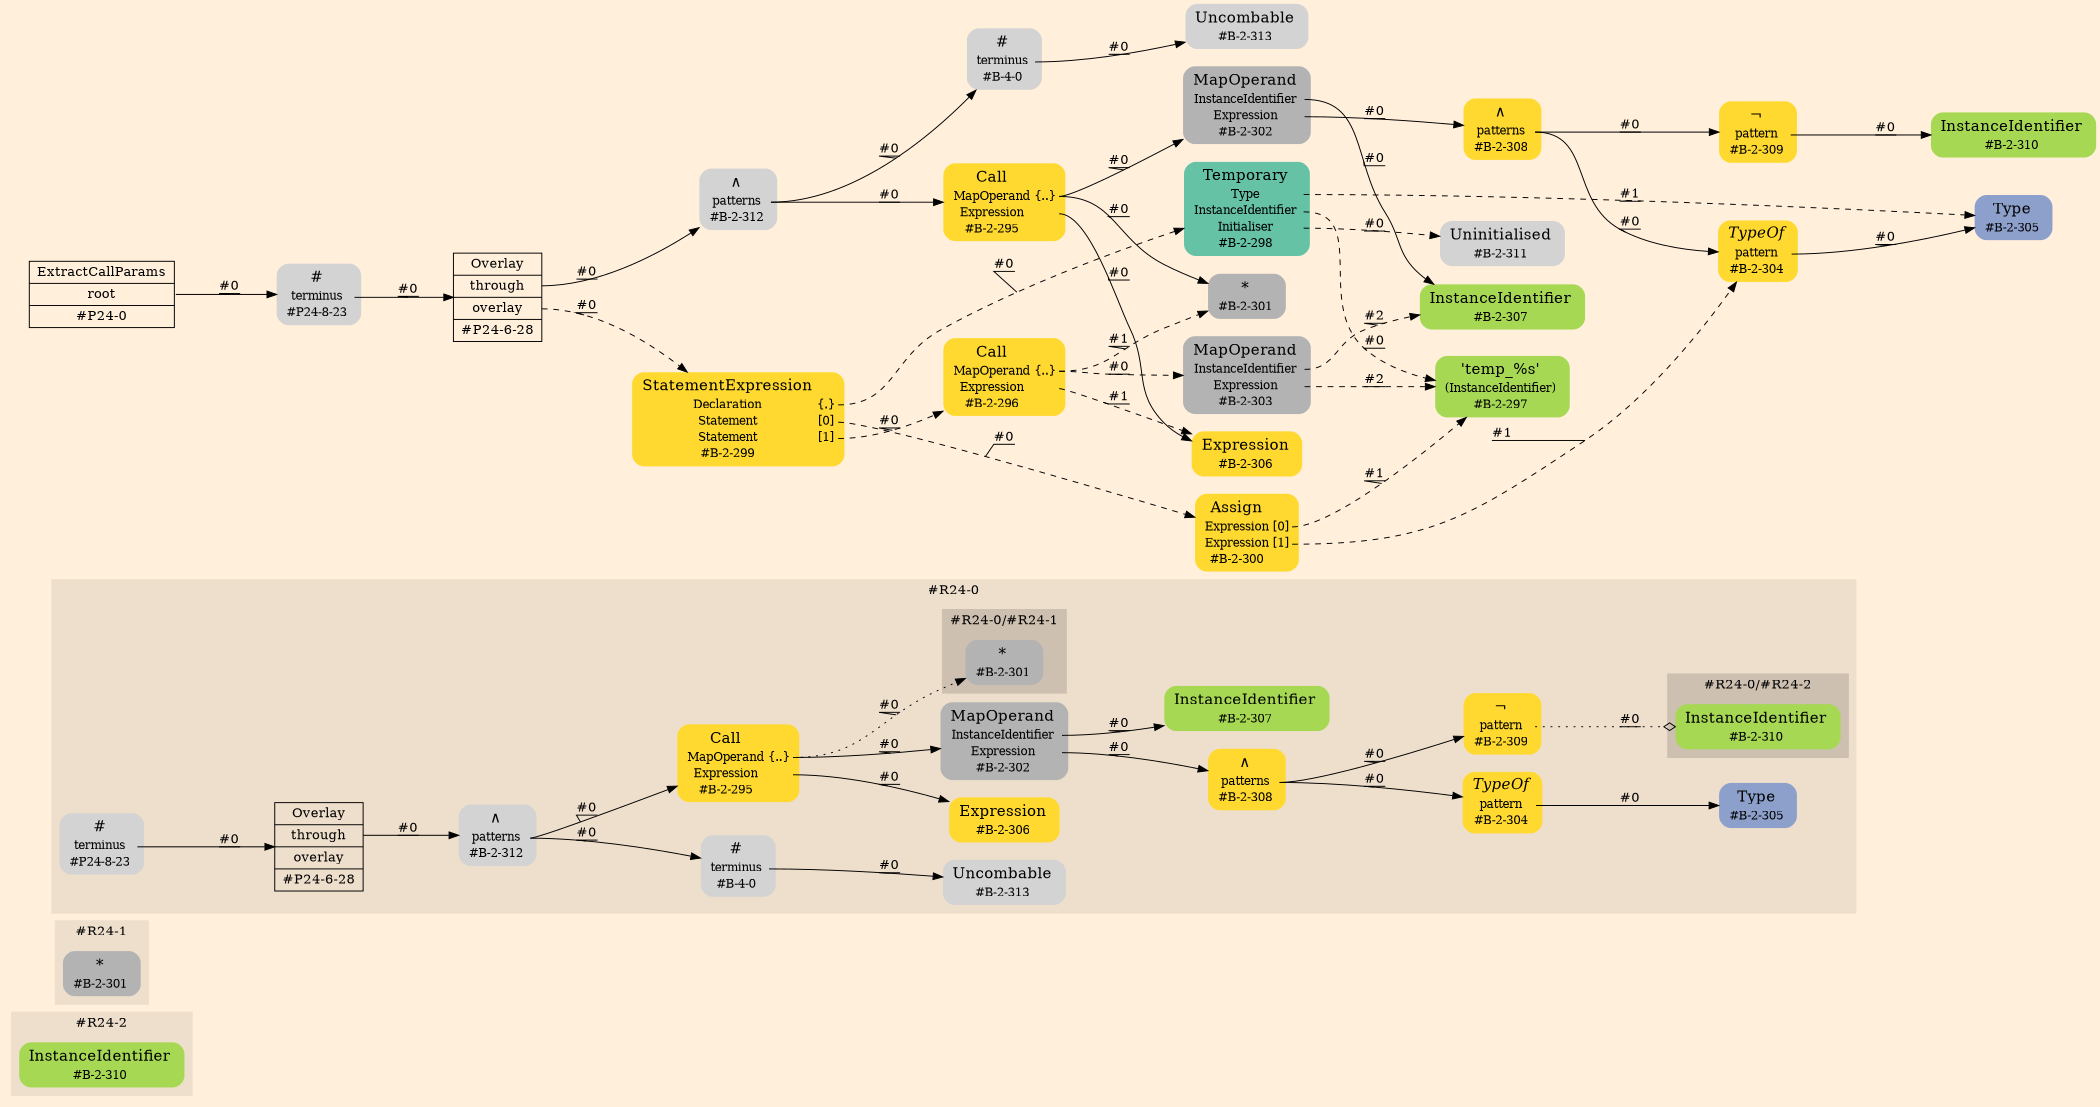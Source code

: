 digraph Inferno {
graph [
    rankdir = "LR"
    ranksep = 1.0
    size = "14,20"
    bgcolor = antiquewhite1
    color = black
    fontcolor = black
];
node [
];
// -------------------- figure #R24-2 --------------------
subgraph "cluster#R24-2" {
    label = "#R24-2"
    style = "filled"
    color = antiquewhite2
    "#R24-2/#B-2-310" [
        shape = "plaintext"
        fillcolor = "/set28/5"
        label = <<TABLE BORDER="0" CELLBORDER="0" CELLSPACING="0">
         <TR><TD><FONT POINT-SIZE="16.0">InstanceIdentifier</FONT></TD><TD></TD></TR>
         <TR><TD>#B-2-310</TD><TD PORT="port0"></TD></TR>
        </TABLE>>
        style = "rounded,filled"
        fontsize = "12"
    ];
    
}


// -------------------- figure #R24-1 --------------------
subgraph "cluster#R24-1" {
    label = "#R24-1"
    style = "filled"
    color = antiquewhite2
    "#R24-1/#B-2-301" [
        shape = "plaintext"
        fillcolor = "/set28/8"
        label = <<TABLE BORDER="0" CELLBORDER="0" CELLSPACING="0">
         <TR><TD><FONT POINT-SIZE="16.0">*</FONT></TD><TD></TD></TR>
         <TR><TD>#B-2-301</TD><TD PORT="port0"></TD></TR>
        </TABLE>>
        style = "rounded,filled"
        fontsize = "12"
    ];
    
}


// -------------------- figure #R24-0 --------------------
subgraph "cluster#R24-0" {
    label = "#R24-0"
    style = "filled"
    color = antiquewhite2
    "#R24-0/#B-4-0" [
        shape = "plaintext"
        label = <<TABLE BORDER="0" CELLBORDER="0" CELLSPACING="0">
         <TR><TD><FONT POINT-SIZE="16.0">#</FONT></TD><TD></TD></TR>
         <TR><TD>terminus</TD><TD PORT="port0"></TD></TR>
         <TR><TD>#B-4-0</TD><TD PORT="port1"></TD></TR>
        </TABLE>>
        style = "rounded,filled"
        fontsize = "12"
    ];
    
    "#R24-0/#B-2-313" [
        shape = "plaintext"
        label = <<TABLE BORDER="0" CELLBORDER="0" CELLSPACING="0">
         <TR><TD><FONT POINT-SIZE="16.0">Uncombable</FONT></TD><TD></TD></TR>
         <TR><TD>#B-2-313</TD><TD PORT="port0"></TD></TR>
        </TABLE>>
        style = "rounded,filled"
        fontsize = "12"
    ];
    
    "#R24-0/#B-2-306" [
        shape = "plaintext"
        fillcolor = "/set28/6"
        label = <<TABLE BORDER="0" CELLBORDER="0" CELLSPACING="0">
         <TR><TD><FONT POINT-SIZE="16.0">Expression</FONT></TD><TD></TD></TR>
         <TR><TD>#B-2-306</TD><TD PORT="port0"></TD></TR>
        </TABLE>>
        style = "rounded,filled"
        fontsize = "12"
    ];
    
    "#R24-0/#P24-6-28" [
        shape = "record"
        fillcolor = antiquewhite2
        label = "<fixed> Overlay | <port0> through | <port1> overlay | <port2> #P24-6-28"
        style = "filled"
        fontsize = "14"
        color = black
        fontcolor = black
    ];
    
    "#R24-0/#B-2-295" [
        shape = "plaintext"
        fillcolor = "/set28/6"
        label = <<TABLE BORDER="0" CELLBORDER="0" CELLSPACING="0">
         <TR><TD><FONT POINT-SIZE="16.0">Call</FONT></TD><TD></TD></TR>
         <TR><TD>MapOperand</TD><TD PORT="port0">{..}</TD></TR>
         <TR><TD>Expression</TD><TD PORT="port1"></TD></TR>
         <TR><TD>#B-2-295</TD><TD PORT="port2"></TD></TR>
        </TABLE>>
        style = "rounded,filled"
        fontsize = "12"
    ];
    
    "#R24-0/#B-2-312" [
        shape = "plaintext"
        label = <<TABLE BORDER="0" CELLBORDER="0" CELLSPACING="0">
         <TR><TD><FONT POINT-SIZE="16.0">∧</FONT></TD><TD></TD></TR>
         <TR><TD>patterns</TD><TD PORT="port0"></TD></TR>
         <TR><TD>#B-2-312</TD><TD PORT="port1"></TD></TR>
        </TABLE>>
        style = "rounded,filled"
        fontsize = "12"
    ];
    
    "#R24-0/#B-2-307" [
        shape = "plaintext"
        fillcolor = "/set28/5"
        label = <<TABLE BORDER="0" CELLBORDER="0" CELLSPACING="0">
         <TR><TD><FONT POINT-SIZE="16.0">InstanceIdentifier</FONT></TD><TD></TD></TR>
         <TR><TD>#B-2-307</TD><TD PORT="port0"></TD></TR>
        </TABLE>>
        style = "rounded,filled"
        fontsize = "12"
    ];
    
    "#R24-0/#B-2-302" [
        shape = "plaintext"
        fillcolor = "/set28/8"
        label = <<TABLE BORDER="0" CELLBORDER="0" CELLSPACING="0">
         <TR><TD><FONT POINT-SIZE="16.0">MapOperand</FONT></TD><TD></TD></TR>
         <TR><TD>InstanceIdentifier</TD><TD PORT="port0"></TD></TR>
         <TR><TD>Expression</TD><TD PORT="port1"></TD></TR>
         <TR><TD>#B-2-302</TD><TD PORT="port2"></TD></TR>
        </TABLE>>
        style = "rounded,filled"
        fontsize = "12"
    ];
    
    "#R24-0/#B-2-308" [
        shape = "plaintext"
        fillcolor = "/set28/6"
        label = <<TABLE BORDER="0" CELLBORDER="0" CELLSPACING="0">
         <TR><TD><FONT POINT-SIZE="16.0">∧</FONT></TD><TD></TD></TR>
         <TR><TD>patterns</TD><TD PORT="port0"></TD></TR>
         <TR><TD>#B-2-308</TD><TD PORT="port1"></TD></TR>
        </TABLE>>
        style = "rounded,filled"
        fontsize = "12"
    ];
    
    "#R24-0/#B-2-305" [
        shape = "plaintext"
        fillcolor = "/set28/3"
        label = <<TABLE BORDER="0" CELLBORDER="0" CELLSPACING="0">
         <TR><TD><FONT POINT-SIZE="16.0">Type</FONT></TD><TD></TD></TR>
         <TR><TD>#B-2-305</TD><TD PORT="port0"></TD></TR>
        </TABLE>>
        style = "rounded,filled"
        fontsize = "12"
    ];
    
    "#R24-0/#P24-8-23" [
        shape = "plaintext"
        label = <<TABLE BORDER="0" CELLBORDER="0" CELLSPACING="0">
         <TR><TD><FONT POINT-SIZE="16.0">#</FONT></TD><TD></TD></TR>
         <TR><TD>terminus</TD><TD PORT="port0"></TD></TR>
         <TR><TD>#P24-8-23</TD><TD PORT="port1"></TD></TR>
        </TABLE>>
        style = "rounded,filled"
        fontsize = "12"
    ];
    
    "#R24-0/#B-2-304" [
        shape = "plaintext"
        fillcolor = "/set28/6"
        label = <<TABLE BORDER="0" CELLBORDER="0" CELLSPACING="0">
         <TR><TD><FONT POINT-SIZE="16.0"><I>TypeOf</I></FONT></TD><TD></TD></TR>
         <TR><TD>pattern</TD><TD PORT="port0"></TD></TR>
         <TR><TD>#B-2-304</TD><TD PORT="port1"></TD></TR>
        </TABLE>>
        style = "rounded,filled"
        fontsize = "12"
    ];
    
    "#R24-0/#B-2-309" [
        shape = "plaintext"
        fillcolor = "/set28/6"
        label = <<TABLE BORDER="0" CELLBORDER="0" CELLSPACING="0">
         <TR><TD><FONT POINT-SIZE="16.0">¬</FONT></TD><TD></TD></TR>
         <TR><TD>pattern</TD><TD PORT="port0"></TD></TR>
         <TR><TD>#B-2-309</TD><TD PORT="port1"></TD></TR>
        </TABLE>>
        style = "rounded,filled"
        fontsize = "12"
    ];
    
    subgraph "cluster#R24-0/#R24-1" {
        label = "#R24-0/#R24-1"
        style = "filled"
        color = antiquewhite3
        "#R24-0/#0/#B-2-301" [
            shape = "plaintext"
            fillcolor = "/set28/8"
            label = <<TABLE BORDER="0" CELLBORDER="0" CELLSPACING="0">
             <TR><TD><FONT POINT-SIZE="16.0">*</FONT></TD><TD></TD></TR>
             <TR><TD>#B-2-301</TD><TD PORT="port0"></TD></TR>
            </TABLE>>
            style = "rounded,filled"
            fontsize = "12"
        ];
        
    }
    
    subgraph "cluster#R24-0/#R24-2" {
        label = "#R24-0/#R24-2"
        style = "filled"
        color = antiquewhite3
        "#R24-0/#0/#B-2-310" [
            shape = "plaintext"
            fillcolor = "/set28/5"
            label = <<TABLE BORDER="0" CELLBORDER="0" CELLSPACING="0">
             <TR><TD><FONT POINT-SIZE="16.0">InstanceIdentifier</FONT></TD><TD></TD></TR>
             <TR><TD>#B-2-310</TD><TD PORT="port0"></TD></TR>
            </TABLE>>
            style = "rounded,filled"
            fontsize = "12"
        ];
        
    }
    
}


// -------------------- transformation figure --------------------
"CR#P24-0" [
    shape = "record"
    fillcolor = antiquewhite1
    label = "<fixed> ExtractCallParams | <port0> root | <port1> #P24-0"
    style = "filled"
    fontsize = "14"
    color = black
    fontcolor = black
];

"#P24-8-23" [
    shape = "plaintext"
    label = <<TABLE BORDER="0" CELLBORDER="0" CELLSPACING="0">
     <TR><TD><FONT POINT-SIZE="16.0">#</FONT></TD><TD></TD></TR>
     <TR><TD>terminus</TD><TD PORT="port0"></TD></TR>
     <TR><TD>#P24-8-23</TD><TD PORT="port1"></TD></TR>
    </TABLE>>
    style = "rounded,filled"
    fontsize = "12"
];

"#P24-6-28" [
    shape = "record"
    fillcolor = antiquewhite1
    label = "<fixed> Overlay | <port0> through | <port1> overlay | <port2> #P24-6-28"
    style = "filled"
    fontsize = "14"
    color = black
    fontcolor = black
];

"#B-2-312" [
    shape = "plaintext"
    label = <<TABLE BORDER="0" CELLBORDER="0" CELLSPACING="0">
     <TR><TD><FONT POINT-SIZE="16.0">∧</FONT></TD><TD></TD></TR>
     <TR><TD>patterns</TD><TD PORT="port0"></TD></TR>
     <TR><TD>#B-2-312</TD><TD PORT="port1"></TD></TR>
    </TABLE>>
    style = "rounded,filled"
    fontsize = "12"
];

"#B-2-295" [
    shape = "plaintext"
    fillcolor = "/set28/6"
    label = <<TABLE BORDER="0" CELLBORDER="0" CELLSPACING="0">
     <TR><TD><FONT POINT-SIZE="16.0">Call</FONT></TD><TD></TD></TR>
     <TR><TD>MapOperand</TD><TD PORT="port0">{..}</TD></TR>
     <TR><TD>Expression</TD><TD PORT="port1"></TD></TR>
     <TR><TD>#B-2-295</TD><TD PORT="port2"></TD></TR>
    </TABLE>>
    style = "rounded,filled"
    fontsize = "12"
];

"#B-2-301" [
    shape = "plaintext"
    fillcolor = "/set28/8"
    label = <<TABLE BORDER="0" CELLBORDER="0" CELLSPACING="0">
     <TR><TD><FONT POINT-SIZE="16.0">*</FONT></TD><TD></TD></TR>
     <TR><TD>#B-2-301</TD><TD PORT="port0"></TD></TR>
    </TABLE>>
    style = "rounded,filled"
    fontsize = "12"
];

"#B-2-302" [
    shape = "plaintext"
    fillcolor = "/set28/8"
    label = <<TABLE BORDER="0" CELLBORDER="0" CELLSPACING="0">
     <TR><TD><FONT POINT-SIZE="16.0">MapOperand</FONT></TD><TD></TD></TR>
     <TR><TD>InstanceIdentifier</TD><TD PORT="port0"></TD></TR>
     <TR><TD>Expression</TD><TD PORT="port1"></TD></TR>
     <TR><TD>#B-2-302</TD><TD PORT="port2"></TD></TR>
    </TABLE>>
    style = "rounded,filled"
    fontsize = "12"
];

"#B-2-307" [
    shape = "plaintext"
    fillcolor = "/set28/5"
    label = <<TABLE BORDER="0" CELLBORDER="0" CELLSPACING="0">
     <TR><TD><FONT POINT-SIZE="16.0">InstanceIdentifier</FONT></TD><TD></TD></TR>
     <TR><TD>#B-2-307</TD><TD PORT="port0"></TD></TR>
    </TABLE>>
    style = "rounded,filled"
    fontsize = "12"
];

"#B-2-308" [
    shape = "plaintext"
    fillcolor = "/set28/6"
    label = <<TABLE BORDER="0" CELLBORDER="0" CELLSPACING="0">
     <TR><TD><FONT POINT-SIZE="16.0">∧</FONT></TD><TD></TD></TR>
     <TR><TD>patterns</TD><TD PORT="port0"></TD></TR>
     <TR><TD>#B-2-308</TD><TD PORT="port1"></TD></TR>
    </TABLE>>
    style = "rounded,filled"
    fontsize = "12"
];

"#B-2-304" [
    shape = "plaintext"
    fillcolor = "/set28/6"
    label = <<TABLE BORDER="0" CELLBORDER="0" CELLSPACING="0">
     <TR><TD><FONT POINT-SIZE="16.0"><I>TypeOf</I></FONT></TD><TD></TD></TR>
     <TR><TD>pattern</TD><TD PORT="port0"></TD></TR>
     <TR><TD>#B-2-304</TD><TD PORT="port1"></TD></TR>
    </TABLE>>
    style = "rounded,filled"
    fontsize = "12"
];

"#B-2-305" [
    shape = "plaintext"
    fillcolor = "/set28/3"
    label = <<TABLE BORDER="0" CELLBORDER="0" CELLSPACING="0">
     <TR><TD><FONT POINT-SIZE="16.0">Type</FONT></TD><TD></TD></TR>
     <TR><TD>#B-2-305</TD><TD PORT="port0"></TD></TR>
    </TABLE>>
    style = "rounded,filled"
    fontsize = "12"
];

"#B-2-309" [
    shape = "plaintext"
    fillcolor = "/set28/6"
    label = <<TABLE BORDER="0" CELLBORDER="0" CELLSPACING="0">
     <TR><TD><FONT POINT-SIZE="16.0">¬</FONT></TD><TD></TD></TR>
     <TR><TD>pattern</TD><TD PORT="port0"></TD></TR>
     <TR><TD>#B-2-309</TD><TD PORT="port1"></TD></TR>
    </TABLE>>
    style = "rounded,filled"
    fontsize = "12"
];

"#B-2-310" [
    shape = "plaintext"
    fillcolor = "/set28/5"
    label = <<TABLE BORDER="0" CELLBORDER="0" CELLSPACING="0">
     <TR><TD><FONT POINT-SIZE="16.0">InstanceIdentifier</FONT></TD><TD></TD></TR>
     <TR><TD>#B-2-310</TD><TD PORT="port0"></TD></TR>
    </TABLE>>
    style = "rounded,filled"
    fontsize = "12"
];

"#B-2-306" [
    shape = "plaintext"
    fillcolor = "/set28/6"
    label = <<TABLE BORDER="0" CELLBORDER="0" CELLSPACING="0">
     <TR><TD><FONT POINT-SIZE="16.0">Expression</FONT></TD><TD></TD></TR>
     <TR><TD>#B-2-306</TD><TD PORT="port0"></TD></TR>
    </TABLE>>
    style = "rounded,filled"
    fontsize = "12"
];

"#B-4-0" [
    shape = "plaintext"
    label = <<TABLE BORDER="0" CELLBORDER="0" CELLSPACING="0">
     <TR><TD><FONT POINT-SIZE="16.0">#</FONT></TD><TD></TD></TR>
     <TR><TD>terminus</TD><TD PORT="port0"></TD></TR>
     <TR><TD>#B-4-0</TD><TD PORT="port1"></TD></TR>
    </TABLE>>
    style = "rounded,filled"
    fontsize = "12"
];

"#B-2-313" [
    shape = "plaintext"
    label = <<TABLE BORDER="0" CELLBORDER="0" CELLSPACING="0">
     <TR><TD><FONT POINT-SIZE="16.0">Uncombable</FONT></TD><TD></TD></TR>
     <TR><TD>#B-2-313</TD><TD PORT="port0"></TD></TR>
    </TABLE>>
    style = "rounded,filled"
    fontsize = "12"
];

"#B-2-299" [
    shape = "plaintext"
    fillcolor = "/set28/6"
    label = <<TABLE BORDER="0" CELLBORDER="0" CELLSPACING="0">
     <TR><TD><FONT POINT-SIZE="16.0">StatementExpression</FONT></TD><TD></TD></TR>
     <TR><TD>Declaration</TD><TD PORT="port0">{.}</TD></TR>
     <TR><TD>Statement</TD><TD PORT="port1">[0]</TD></TR>
     <TR><TD>Statement</TD><TD PORT="port2">[1]</TD></TR>
     <TR><TD>#B-2-299</TD><TD PORT="port3"></TD></TR>
    </TABLE>>
    style = "rounded,filled"
    fontsize = "12"
];

"#B-2-298" [
    shape = "plaintext"
    fillcolor = "/set28/1"
    label = <<TABLE BORDER="0" CELLBORDER="0" CELLSPACING="0">
     <TR><TD><FONT POINT-SIZE="16.0">Temporary</FONT></TD><TD></TD></TR>
     <TR><TD>Type</TD><TD PORT="port0"></TD></TR>
     <TR><TD>InstanceIdentifier</TD><TD PORT="port1"></TD></TR>
     <TR><TD>Initialiser</TD><TD PORT="port2"></TD></TR>
     <TR><TD>#B-2-298</TD><TD PORT="port3"></TD></TR>
    </TABLE>>
    style = "rounded,filled"
    fontsize = "12"
];

"#B-2-297" [
    shape = "plaintext"
    fillcolor = "/set28/5"
    label = <<TABLE BORDER="0" CELLBORDER="0" CELLSPACING="0">
     <TR><TD><FONT POINT-SIZE="16.0">'temp_%s'</FONT></TD><TD></TD></TR>
     <TR><TD>(InstanceIdentifier)</TD><TD PORT="port0"></TD></TR>
     <TR><TD>#B-2-297</TD><TD PORT="port1"></TD></TR>
    </TABLE>>
    style = "rounded,filled"
    fontsize = "12"
];

"#B-2-311" [
    shape = "plaintext"
    label = <<TABLE BORDER="0" CELLBORDER="0" CELLSPACING="0">
     <TR><TD><FONT POINT-SIZE="16.0">Uninitialised</FONT></TD><TD></TD></TR>
     <TR><TD>#B-2-311</TD><TD PORT="port0"></TD></TR>
    </TABLE>>
    style = "rounded,filled"
    fontsize = "12"
];

"#B-2-300" [
    shape = "plaintext"
    fillcolor = "/set28/6"
    label = <<TABLE BORDER="0" CELLBORDER="0" CELLSPACING="0">
     <TR><TD><FONT POINT-SIZE="16.0">Assign</FONT></TD><TD></TD></TR>
     <TR><TD>Expression</TD><TD PORT="port0">[0]</TD></TR>
     <TR><TD>Expression</TD><TD PORT="port1">[1]</TD></TR>
     <TR><TD>#B-2-300</TD><TD PORT="port2"></TD></TR>
    </TABLE>>
    style = "rounded,filled"
    fontsize = "12"
];

"#B-2-296" [
    shape = "plaintext"
    fillcolor = "/set28/6"
    label = <<TABLE BORDER="0" CELLBORDER="0" CELLSPACING="0">
     <TR><TD><FONT POINT-SIZE="16.0">Call</FONT></TD><TD></TD></TR>
     <TR><TD>MapOperand</TD><TD PORT="port0">{..}</TD></TR>
     <TR><TD>Expression</TD><TD PORT="port1"></TD></TR>
     <TR><TD>#B-2-296</TD><TD PORT="port2"></TD></TR>
    </TABLE>>
    style = "rounded,filled"
    fontsize = "12"
];

"#B-2-303" [
    shape = "plaintext"
    fillcolor = "/set28/8"
    label = <<TABLE BORDER="0" CELLBORDER="0" CELLSPACING="0">
     <TR><TD><FONT POINT-SIZE="16.0">MapOperand</FONT></TD><TD></TD></TR>
     <TR><TD>InstanceIdentifier</TD><TD PORT="port0"></TD></TR>
     <TR><TD>Expression</TD><TD PORT="port1"></TD></TR>
     <TR><TD>#B-2-303</TD><TD PORT="port2"></TD></TR>
    </TABLE>>
    style = "rounded,filled"
    fontsize = "12"
];



// -------------------- links --------------------
// links for block CR#P24-0
"CR#P24-0":port0 -> "#P24-8-23" [
    style="solid"
    label = "#0"
    decorate = true
    color = black
    fontcolor = black
];

// links for block #P24-8-23
"#P24-8-23":port0 -> "#P24-6-28" [
    style="solid"
    label = "#0"
    decorate = true
    color = black
    fontcolor = black
];

// links for block #P24-6-28
"#P24-6-28":port0 -> "#B-2-312" [
    style="solid"
    label = "#0"
    decorate = true
    color = black
    fontcolor = black
];

"#P24-6-28":port1 -> "#B-2-299" [
    style="dashed"
    label = "#0"
    decorate = true
    color = black
    fontcolor = black
];

// links for block #B-2-312
"#B-2-312":port0 -> "#B-2-295" [
    style="solid"
    label = "#0"
    decorate = true
    color = black
    fontcolor = black
];

"#B-2-312":port0 -> "#B-4-0" [
    style="solid"
    label = "#0"
    decorate = true
    color = black
    fontcolor = black
];

// links for block #B-2-295
"#B-2-295":port0 -> "#B-2-301" [
    style="solid"
    label = "#0"
    decorate = true
    color = black
    fontcolor = black
];

"#B-2-295":port0 -> "#B-2-302" [
    style="solid"
    label = "#0"
    decorate = true
    color = black
    fontcolor = black
];

"#B-2-295":port1 -> "#B-2-306" [
    style="solid"
    label = "#0"
    decorate = true
    color = black
    fontcolor = black
];

// links for block #B-2-301
// links for block #B-2-302
"#B-2-302":port0 -> "#B-2-307" [
    style="solid"
    label = "#0"
    decorate = true
    color = black
    fontcolor = black
];

"#B-2-302":port1 -> "#B-2-308" [
    style="solid"
    label = "#0"
    decorate = true
    color = black
    fontcolor = black
];

// links for block #B-2-307
// links for block #B-2-308
"#B-2-308":port0 -> "#B-2-304" [
    style="solid"
    label = "#0"
    decorate = true
    color = black
    fontcolor = black
];

"#B-2-308":port0 -> "#B-2-309" [
    style="solid"
    label = "#0"
    decorate = true
    color = black
    fontcolor = black
];

// links for block #B-2-304
"#B-2-304":port0 -> "#B-2-305" [
    style="solid"
    label = "#0"
    decorate = true
    color = black
    fontcolor = black
];

// links for block #B-2-305
// links for block #B-2-309
"#B-2-309":port0 -> "#B-2-310" [
    style="solid"
    label = "#0"
    decorate = true
    color = black
    fontcolor = black
];

// links for block #B-2-310
// links for block #B-2-306
// links for block #B-4-0
"#B-4-0":port0 -> "#B-2-313" [
    style="solid"
    label = "#0"
    decorate = true
    color = black
    fontcolor = black
];

// links for block #B-2-313
// links for block #B-2-299
"#B-2-299":port0 -> "#B-2-298" [
    style="dashed"
    label = "#0"
    decorate = true
    color = black
    fontcolor = black
];

"#B-2-299":port1 -> "#B-2-300" [
    style="dashed"
    label = "#0"
    decorate = true
    color = black
    fontcolor = black
];

"#B-2-299":port2 -> "#B-2-296" [
    style="dashed"
    label = "#0"
    decorate = true
    color = black
    fontcolor = black
];

// links for block #B-2-298
"#B-2-298":port0 -> "#B-2-305" [
    style="dashed"
    label = "#1"
    decorate = true
    color = black
    fontcolor = black
];

"#B-2-298":port1 -> "#B-2-297" [
    style="dashed"
    label = "#0"
    decorate = true
    color = black
    fontcolor = black
];

"#B-2-298":port2 -> "#B-2-311" [
    style="dashed"
    label = "#0"
    decorate = true
    color = black
    fontcolor = black
];

// links for block #B-2-297
// links for block #B-2-311
// links for block #B-2-300
"#B-2-300":port0 -> "#B-2-297" [
    style="dashed"
    label = "#1"
    decorate = true
    color = black
    fontcolor = black
];

"#B-2-300":port1 -> "#B-2-304" [
    style="dashed"
    label = "#1"
    decorate = true
    color = black
    fontcolor = black
];

// links for block #B-2-296
"#B-2-296":port0 -> "#B-2-301" [
    style="dashed"
    label = "#1"
    decorate = true
    color = black
    fontcolor = black
];

"#B-2-296":port0 -> "#B-2-303" [
    style="dashed"
    label = "#0"
    decorate = true
    color = black
    fontcolor = black
];

"#B-2-296":port1 -> "#B-2-306" [
    style="dashed"
    label = "#1"
    decorate = true
    color = black
    fontcolor = black
];

// links for block #B-2-303
"#B-2-303":port0 -> "#B-2-307" [
    style="dashed"
    label = "#2"
    decorate = true
    color = black
    fontcolor = black
];

"#B-2-303":port1 -> "#B-2-297" [
    style="dashed"
    label = "#2"
    decorate = true
    color = black
    fontcolor = black
];

// links for block #R24-0/#B-4-0
"#R24-0/#B-4-0":port0 -> "#R24-0/#B-2-313" [
    style="solid"
    label = "#0"
    decorate = true
    color = black
    fontcolor = black
];

// links for block #R24-0/#B-2-313
// links for block #R24-0/#B-2-306
// links for block #R24-0/#P24-6-28
"#R24-0/#P24-6-28":port0 -> "#R24-0/#B-2-312" [
    style="solid"
    label = "#0"
    decorate = true
    color = black
    fontcolor = black
];

// links for block #R24-0/#B-2-295
"#R24-0/#B-2-295":port0 -> "#R24-0/#0/#B-2-301" [
    style="dotted"
    label = "#0"
    decorate = true
    color = black
    fontcolor = black
];

"#R24-0/#B-2-295":port0 -> "#R24-0/#B-2-302" [
    style="solid"
    label = "#0"
    decorate = true
    color = black
    fontcolor = black
];

"#R24-0/#B-2-295":port1 -> "#R24-0/#B-2-306" [
    style="solid"
    label = "#0"
    decorate = true
    color = black
    fontcolor = black
];

// links for block #R24-0/#B-2-312
"#R24-0/#B-2-312":port0 -> "#R24-0/#B-2-295" [
    style="solid"
    label = "#0"
    decorate = true
    color = black
    fontcolor = black
];

"#R24-0/#B-2-312":port0 -> "#R24-0/#B-4-0" [
    style="solid"
    label = "#0"
    decorate = true
    color = black
    fontcolor = black
];

// links for block #R24-0/#B-2-307
// links for block #R24-0/#B-2-302
"#R24-0/#B-2-302":port0 -> "#R24-0/#B-2-307" [
    style="solid"
    label = "#0"
    decorate = true
    color = black
    fontcolor = black
];

"#R24-0/#B-2-302":port1 -> "#R24-0/#B-2-308" [
    style="solid"
    label = "#0"
    decorate = true
    color = black
    fontcolor = black
];

// links for block #R24-0/#B-2-308
"#R24-0/#B-2-308":port0 -> "#R24-0/#B-2-304" [
    style="solid"
    label = "#0"
    decorate = true
    color = black
    fontcolor = black
];

"#R24-0/#B-2-308":port0 -> "#R24-0/#B-2-309" [
    style="solid"
    label = "#0"
    decorate = true
    color = black
    fontcolor = black
];

// links for block #R24-0/#B-2-305
// links for block #R24-0/#P24-8-23
"#R24-0/#P24-8-23":port0 -> "#R24-0/#P24-6-28" [
    style="solid"
    label = "#0"
    decorate = true
    color = black
    fontcolor = black
];

// links for block #R24-0/#B-2-304
"#R24-0/#B-2-304":port0 -> "#R24-0/#B-2-305" [
    style="solid"
    label = "#0"
    decorate = true
    color = black
    fontcolor = black
];

// links for block #R24-0/#B-2-309
"#R24-0/#B-2-309":port0 -> "#R24-0/#0/#B-2-310" [
    style="dotted"
    arrowhead="odiamond"
    label = "#0"
    decorate = true
    color = black
    fontcolor = black
];

// links for block #R24-0/#0/#B-2-301
// links for block #R24-0/#0/#B-2-310
// links for block #R24-1/#B-2-301
// links for block #R24-2/#B-2-310
}
